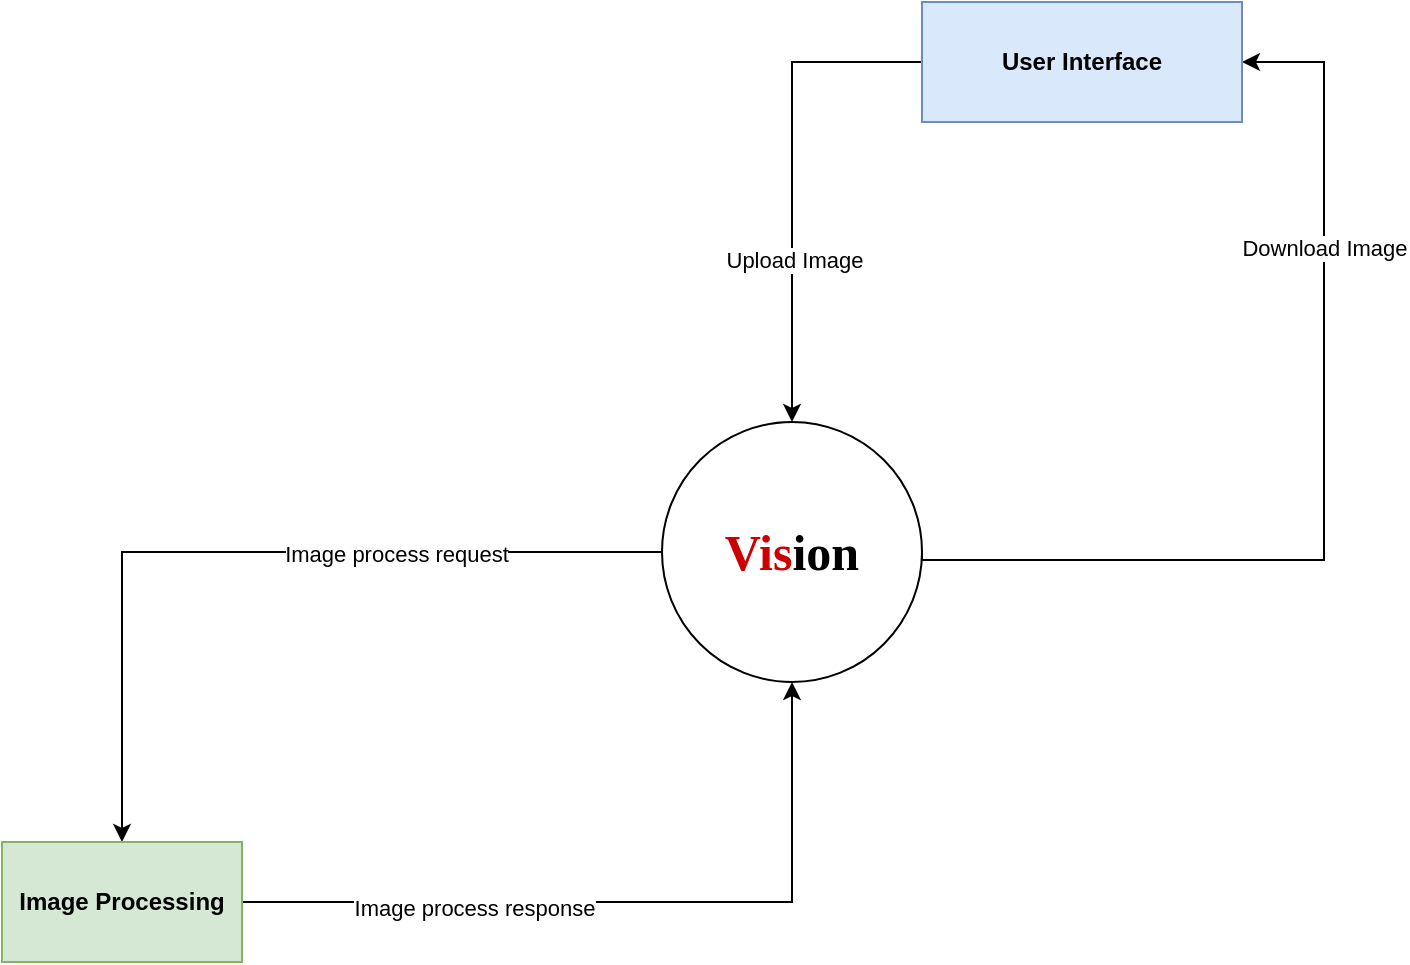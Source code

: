<mxfile version="14.4.4" type="github">
  <diagram id="chHk8BN3ge6NkC3Ys8KO" name="Page-1">
    <mxGraphModel dx="1662" dy="805" grid="0" gridSize="10" guides="1" tooltips="1" connect="1" arrows="1" fold="1" page="1" pageScale="1" pageWidth="827" pageHeight="1169" math="0" shadow="0">
      <root>
        <mxCell id="0" />
        <mxCell id="1" parent="0" />
        <mxCell id="Eb0gkb911b8Whc8BE0Bj-5" style="edgeStyle=orthogonalEdgeStyle;rounded=0;orthogonalLoop=1;jettySize=auto;html=1;entryX=1;entryY=0.5;entryDx=0;entryDy=0;exitX=1;exitY=0.5;exitDx=0;exitDy=0;" parent="1" source="Eb0gkb911b8Whc8BE0Bj-1" target="Eb0gkb911b8Whc8BE0Bj-2" edge="1">
          <mxGeometry relative="1" as="geometry">
            <mxPoint x="551" y="469" as="sourcePoint" />
            <Array as="points">
              <mxPoint x="490" y="509" />
              <mxPoint x="691" y="509" />
              <mxPoint x="691" y="260" />
            </Array>
          </mxGeometry>
        </mxCell>
        <mxCell id="Eb0gkb911b8Whc8BE0Bj-9" value="Download Image" style="edgeLabel;html=1;align=center;verticalAlign=middle;resizable=0;points=[];" parent="Eb0gkb911b8Whc8BE0Bj-5" vertex="1" connectable="0">
          <mxGeometry x="0.458" relative="1" as="geometry">
            <mxPoint as="offset" />
          </mxGeometry>
        </mxCell>
        <mxCell id="LISD75TSoag0vpvYwkyB-3" style="edgeStyle=orthogonalEdgeStyle;rounded=0;orthogonalLoop=1;jettySize=auto;html=1;exitX=0;exitY=0.5;exitDx=0;exitDy=0;entryX=0.5;entryY=0;entryDx=0;entryDy=0;" parent="1" source="Eb0gkb911b8Whc8BE0Bj-1" target="LISD75TSoag0vpvYwkyB-1" edge="1">
          <mxGeometry relative="1" as="geometry" />
        </mxCell>
        <mxCell id="LISD75TSoag0vpvYwkyB-4" value="Image process request" style="edgeLabel;html=1;align=center;verticalAlign=middle;resizable=0;points=[];" parent="LISD75TSoag0vpvYwkyB-3" vertex="1" connectable="0">
          <mxGeometry x="-0.359" y="1" relative="1" as="geometry">
            <mxPoint as="offset" />
          </mxGeometry>
        </mxCell>
        <mxCell id="Eb0gkb911b8Whc8BE0Bj-1" value="&lt;b style=&quot;font-size: 25px&quot;&gt;&lt;font face=&quot;Caveat&quot; data-font-src=&quot;https://fonts.googleapis.com/css?family=Caveat&quot;&gt;&lt;font color=&quot;#cc0000&quot;&gt;&lt;font style=&quot;font-size: 25px&quot;&gt;Vi&lt;/font&gt;s&lt;/font&gt;ion&lt;/font&gt;&lt;/b&gt;" style="ellipse;whiteSpace=wrap;html=1;aspect=fixed;" parent="1" vertex="1">
          <mxGeometry x="360" y="440" width="130" height="130" as="geometry" />
        </mxCell>
        <mxCell id="Eb0gkb911b8Whc8BE0Bj-6" style="edgeStyle=orthogonalEdgeStyle;rounded=0;orthogonalLoop=1;jettySize=auto;html=1;exitX=0;exitY=0.5;exitDx=0;exitDy=0;entryX=0.5;entryY=0;entryDx=0;entryDy=0;" parent="1" source="Eb0gkb911b8Whc8BE0Bj-2" target="Eb0gkb911b8Whc8BE0Bj-1" edge="1">
          <mxGeometry relative="1" as="geometry" />
        </mxCell>
        <mxCell id="Eb0gkb911b8Whc8BE0Bj-7" value="Upload Image" style="edgeLabel;html=1;align=center;verticalAlign=middle;resizable=0;points=[];" parent="Eb0gkb911b8Whc8BE0Bj-6" vertex="1" connectable="0">
          <mxGeometry x="0.337" y="1" relative="1" as="geometry">
            <mxPoint as="offset" />
          </mxGeometry>
        </mxCell>
        <mxCell id="Eb0gkb911b8Whc8BE0Bj-2" value="&lt;b&gt;User Interface&lt;/b&gt;" style="rounded=0;whiteSpace=wrap;html=1;fillColor=#dae8fc;strokeColor=#6c8ebf;" parent="1" vertex="1">
          <mxGeometry x="490" y="230" width="160" height="60" as="geometry" />
        </mxCell>
        <mxCell id="LISD75TSoag0vpvYwkyB-5" style="edgeStyle=orthogonalEdgeStyle;rounded=0;orthogonalLoop=1;jettySize=auto;html=1;entryX=0.5;entryY=1;entryDx=0;entryDy=0;" parent="1" source="LISD75TSoag0vpvYwkyB-1" target="Eb0gkb911b8Whc8BE0Bj-1" edge="1">
          <mxGeometry relative="1" as="geometry" />
        </mxCell>
        <mxCell id="LISD75TSoag0vpvYwkyB-6" value="Image process response" style="edgeLabel;html=1;align=center;verticalAlign=middle;resizable=0;points=[];" parent="LISD75TSoag0vpvYwkyB-5" vertex="1" connectable="0">
          <mxGeometry x="-0.397" y="-3" relative="1" as="geometry">
            <mxPoint as="offset" />
          </mxGeometry>
        </mxCell>
        <mxCell id="LISD75TSoag0vpvYwkyB-1" value="&lt;b&gt;Image Processing&lt;/b&gt;" style="rounded=0;whiteSpace=wrap;html=1;fillColor=#d5e8d4;strokeColor=#82b366;" parent="1" vertex="1">
          <mxGeometry x="30" y="650" width="120" height="60" as="geometry" />
        </mxCell>
      </root>
    </mxGraphModel>
  </diagram>
</mxfile>
